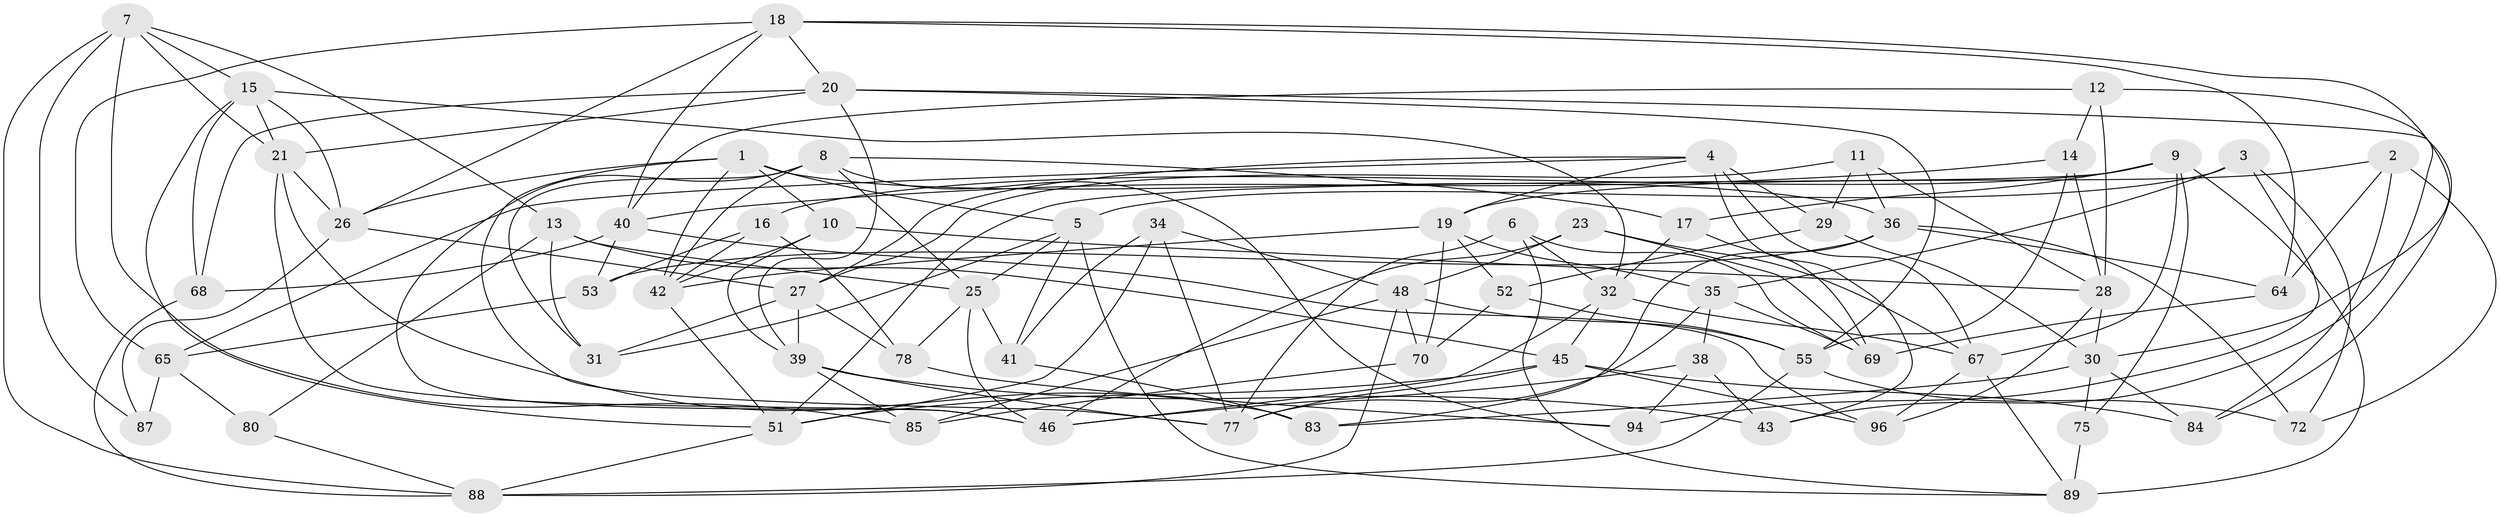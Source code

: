 // original degree distribution, {4: 1.0}
// Generated by graph-tools (version 1.1) at 2025/42/03/06/25 10:42:18]
// undirected, 65 vertices, 160 edges
graph export_dot {
graph [start="1"]
  node [color=gray90,style=filled];
  1 [super="+58"];
  2;
  3;
  4 [super="+33"];
  5 [super="+22"];
  6;
  7 [super="+49"];
  8 [super="+24"];
  9 [super="+66"];
  10;
  11;
  12;
  13 [super="+79"];
  14;
  15 [super="+59"];
  16;
  17;
  18 [super="+99"];
  19 [super="+90"];
  20 [super="+44"];
  21 [super="+97"];
  23;
  25 [super="+82"];
  26 [super="+74"];
  27 [super="+71"];
  28 [super="+56"];
  29;
  30 [super="+62"];
  31;
  32 [super="+63"];
  34;
  35 [super="+47"];
  36 [super="+37"];
  38;
  39 [super="+76"];
  40 [super="+60"];
  41;
  42 [super="+54"];
  43;
  45 [super="+50"];
  46 [super="+73"];
  48 [super="+92"];
  51 [super="+61"];
  52;
  53;
  55 [super="+57"];
  64;
  65 [super="+86"];
  67 [super="+93"];
  68;
  69 [super="+81"];
  70;
  72;
  75;
  77 [super="+95"];
  78;
  80;
  83;
  84;
  85;
  87;
  88 [super="+98"];
  89 [super="+91"];
  94;
  96;
  1 -- 77;
  1 -- 5;
  1 -- 42;
  1 -- 26;
  1 -- 10;
  1 -- 36;
  2 -- 19;
  2 -- 84;
  2 -- 72;
  2 -- 64;
  3 -- 94;
  3 -- 72;
  3 -- 5;
  3 -- 35;
  4 -- 65;
  4 -- 43;
  4 -- 67;
  4 -- 27;
  4 -- 29;
  4 -- 19;
  5 -- 41;
  5 -- 31;
  5 -- 25;
  5 -- 89;
  6 -- 69;
  6 -- 77;
  6 -- 32;
  6 -- 89;
  7 -- 85;
  7 -- 87;
  7 -- 88;
  7 -- 13;
  7 -- 15;
  7 -- 21;
  8 -- 94;
  8 -- 17;
  8 -- 25;
  8 -- 31;
  8 -- 46;
  8 -- 42;
  9 -- 89;
  9 -- 51;
  9 -- 17;
  9 -- 16;
  9 -- 75;
  9 -- 67;
  10 -- 28;
  10 -- 42;
  10 -- 39;
  11 -- 28;
  11 -- 36;
  11 -- 27;
  11 -- 29;
  12 -- 14;
  12 -- 40;
  12 -- 43;
  12 -- 28;
  13 -- 25;
  13 -- 80 [weight=2];
  13 -- 31;
  13 -- 45;
  14 -- 40;
  14 -- 55;
  14 -- 28;
  15 -- 51;
  15 -- 32;
  15 -- 68;
  15 -- 21;
  15 -- 26;
  16 -- 78;
  16 -- 42;
  16 -- 53;
  17 -- 69;
  17 -- 32;
  18 -- 64;
  18 -- 40;
  18 -- 20;
  18 -- 65;
  18 -- 26;
  18 -- 30;
  19 -- 52;
  19 -- 70;
  19 -- 35;
  19 -- 42;
  20 -- 84;
  20 -- 39;
  20 -- 55;
  20 -- 21;
  20 -- 68;
  21 -- 83;
  21 -- 46;
  21 -- 26;
  23 -- 46;
  23 -- 67;
  23 -- 48;
  23 -- 69;
  25 -- 41;
  25 -- 46;
  25 -- 78;
  26 -- 27;
  26 -- 87;
  27 -- 39;
  27 -- 31;
  27 -- 78;
  28 -- 96;
  28 -- 30;
  29 -- 52;
  29 -- 30;
  30 -- 83;
  30 -- 84;
  30 -- 75;
  32 -- 46;
  32 -- 45;
  32 -- 67;
  34 -- 41;
  34 -- 77;
  34 -- 51;
  34 -- 48;
  35 -- 77;
  35 -- 69 [weight=2];
  35 -- 38;
  36 -- 64;
  36 -- 72;
  36 -- 83;
  36 -- 53;
  38 -- 94;
  38 -- 43;
  38 -- 46;
  39 -- 85;
  39 -- 77;
  39 -- 43;
  40 -- 96;
  40 -- 68;
  40 -- 53;
  41 -- 83;
  42 -- 51;
  45 -- 84;
  45 -- 77;
  45 -- 96;
  45 -- 51;
  48 -- 70;
  48 -- 85;
  48 -- 88;
  48 -- 55;
  51 -- 88;
  52 -- 55;
  52 -- 70;
  53 -- 65;
  55 -- 88;
  55 -- 72;
  64 -- 69;
  65 -- 87 [weight=2];
  65 -- 80;
  67 -- 89;
  67 -- 96;
  68 -- 88;
  70 -- 85;
  75 -- 89 [weight=2];
  78 -- 94;
  80 -- 88;
}
